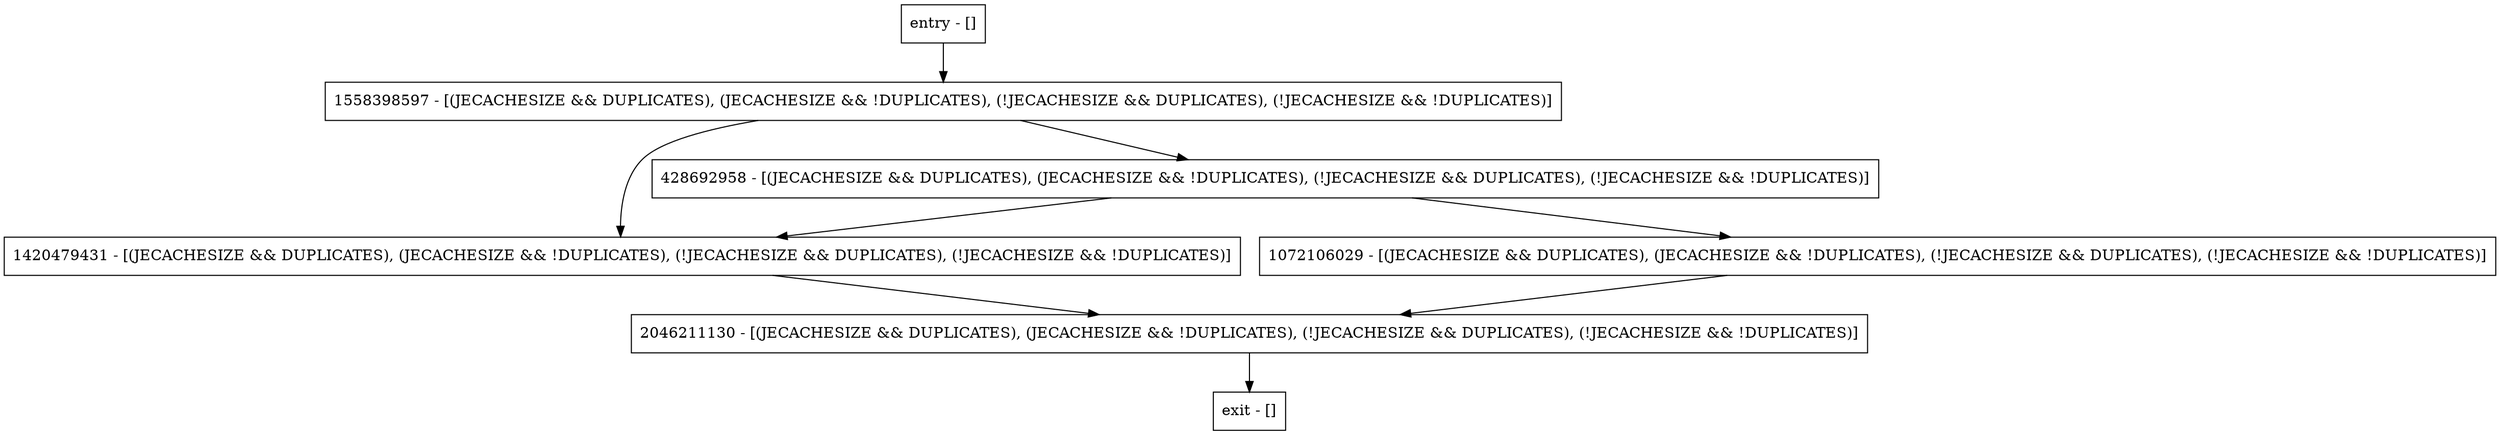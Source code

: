 digraph mustGenerateVLSN {
node [shape=record];
entry [label="entry - []"];
exit [label="exit - []"];
1558398597 [label="1558398597 - [(JECACHESIZE && DUPLICATES), (JECACHESIZE && !DUPLICATES), (!JECACHESIZE && DUPLICATES), (!JECACHESIZE && !DUPLICATES)]"];
1420479431 [label="1420479431 - [(JECACHESIZE && DUPLICATES), (JECACHESIZE && !DUPLICATES), (!JECACHESIZE && DUPLICATES), (!JECACHESIZE && !DUPLICATES)]"];
428692958 [label="428692958 - [(JECACHESIZE && DUPLICATES), (JECACHESIZE && !DUPLICATES), (!JECACHESIZE && DUPLICATES), (!JECACHESIZE && !DUPLICATES)]"];
2046211130 [label="2046211130 - [(JECACHESIZE && DUPLICATES), (JECACHESIZE && !DUPLICATES), (!JECACHESIZE && DUPLICATES), (!JECACHESIZE && !DUPLICATES)]"];
1072106029 [label="1072106029 - [(JECACHESIZE && DUPLICATES), (JECACHESIZE && !DUPLICATES), (!JECACHESIZE && DUPLICATES), (!JECACHESIZE && !DUPLICATES)]"];
entry;
exit;
entry -> 1558398597;
1558398597 -> 1420479431;
1558398597 -> 428692958;
1420479431 -> 2046211130;
428692958 -> 1420479431;
428692958 -> 1072106029;
2046211130 -> exit;
1072106029 -> 2046211130;
}
